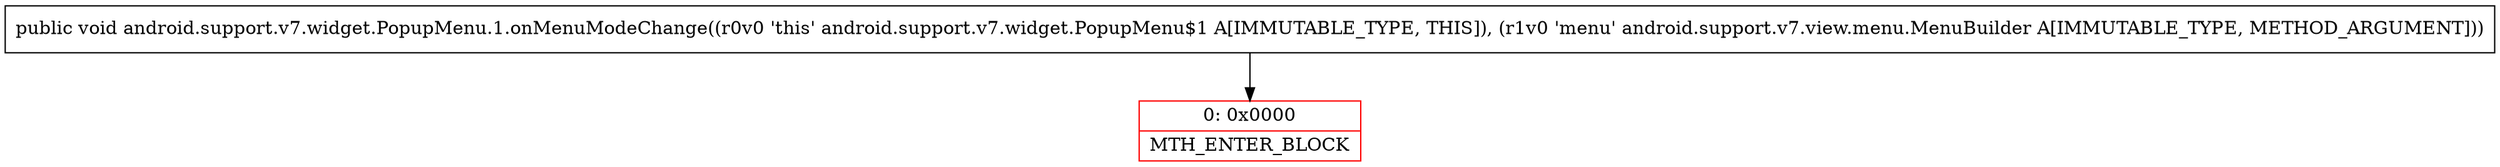 digraph "CFG forandroid.support.v7.widget.PopupMenu.1.onMenuModeChange(Landroid\/support\/v7\/view\/menu\/MenuBuilder;)V" {
subgraph cluster_Region_2133913428 {
label = "R(0)";
node [shape=record,color=blue];
}
Node_0 [shape=record,color=red,label="{0\:\ 0x0000|MTH_ENTER_BLOCK\l}"];
MethodNode[shape=record,label="{public void android.support.v7.widget.PopupMenu.1.onMenuModeChange((r0v0 'this' android.support.v7.widget.PopupMenu$1 A[IMMUTABLE_TYPE, THIS]), (r1v0 'menu' android.support.v7.view.menu.MenuBuilder A[IMMUTABLE_TYPE, METHOD_ARGUMENT])) }"];
MethodNode -> Node_0;
}

